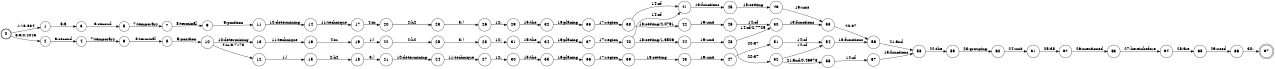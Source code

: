 digraph FST {
rankdir = LR;
size = "8.5,11";
label = "";
center = 1;
orientation = Portrait;
ranksep = "0.4";
nodesep = "0.25";
0 [label = "0", shape = circle, style = bold, fontsize = 14]
	0 -> 1 [label = "1:(/3.834", fontsize = 14];
	0 -> 2 [label = "5:a/0.4043", fontsize = 14];
1 [label = "1", shape = circle, style = solid, fontsize = 14]
	1 -> 3 [label = "5:a", fontsize = 14];
2 [label = "2", shape = circle, style = solid, fontsize = 14]
	2 -> 4 [label = "6:second", fontsize = 14];
3 [label = "3", shape = circle, style = solid, fontsize = 14]
	3 -> 5 [label = "6:second", fontsize = 14];
4 [label = "4", shape = circle, style = solid, fontsize = 14]
	4 -> 6 [label = "7:temporary", fontsize = 14];
5 [label = "5", shape = circle, style = solid, fontsize = 14]
	5 -> 7 [label = "7:temporary", fontsize = 14];
6 [label = "6", shape = circle, style = solid, fontsize = 14]
	6 -> 8 [label = "8:terminal", fontsize = 14];
7 [label = "7", shape = circle, style = solid, fontsize = 14]
	7 -> 9 [label = "8:terminal", fontsize = 14];
8 [label = "8", shape = circle, style = solid, fontsize = 14]
	8 -> 10 [label = "9:position", fontsize = 14];
9 [label = "9", shape = circle, style = solid, fontsize = 14]
	9 -> 11 [label = "9:position", fontsize = 14];
10 [label = "10", shape = circle, style = solid, fontsize = 14]
	10 -> 12 [label = "4:in/3.7178", fontsize = 14];
	10 -> 13 [label = "10:determining", fontsize = 14];
11 [label = "11", shape = circle, style = solid, fontsize = 14]
	11 -> 14 [label = "10:determining", fontsize = 14];
12 [label = "12", shape = circle, style = solid, fontsize = 14]
	12 -> 15 [label = "1:(", fontsize = 14];
13 [label = "13", shape = circle, style = solid, fontsize = 14]
	13 -> 16 [label = "11:technique", fontsize = 14];
14 [label = "14", shape = circle, style = solid, fontsize = 14]
	14 -> 17 [label = "11:technique", fontsize = 14];
15 [label = "15", shape = circle, style = solid, fontsize = 14]
	15 -> 18 [label = "2:h2", fontsize = 14];
16 [label = "16", shape = circle, style = solid, fontsize = 14]
	16 -> 19 [label = "4:in", fontsize = 14];
17 [label = "17", shape = circle, style = solid, fontsize = 14]
	17 -> 20 [label = "4:in", fontsize = 14];
18 [label = "18", shape = circle, style = solid, fontsize = 14]
	18 -> 21 [label = "3:)", fontsize = 14];
19 [label = "19", shape = circle, style = solid, fontsize = 14]
	19 -> 22 [label = "1:(", fontsize = 14];
20 [label = "20", shape = circle, style = solid, fontsize = 14]
	20 -> 23 [label = "2:h2", fontsize = 14];
21 [label = "21", shape = circle, style = solid, fontsize = 14]
	21 -> 24 [label = "10:determining", fontsize = 14];
22 [label = "22", shape = circle, style = solid, fontsize = 14]
	22 -> 25 [label = "2:h2", fontsize = 14];
23 [label = "23", shape = circle, style = solid, fontsize = 14]
	23 -> 26 [label = "3:)", fontsize = 14];
24 [label = "24", shape = circle, style = solid, fontsize = 14]
	24 -> 27 [label = "11:technique", fontsize = 14];
25 [label = "25", shape = circle, style = solid, fontsize = 14]
	25 -> 28 [label = "3:)", fontsize = 14];
26 [label = "26", shape = circle, style = solid, fontsize = 14]
	26 -> 29 [label = "12:,", fontsize = 14];
27 [label = "27", shape = circle, style = solid, fontsize = 14]
	27 -> 30 [label = "12:,", fontsize = 14];
28 [label = "28", shape = circle, style = solid, fontsize = 14]
	28 -> 31 [label = "12:,", fontsize = 14];
29 [label = "29", shape = circle, style = solid, fontsize = 14]
	29 -> 32 [label = "15:the", fontsize = 14];
30 [label = "30", shape = circle, style = solid, fontsize = 14]
	30 -> 33 [label = "15:the", fontsize = 14];
31 [label = "31", shape = circle, style = solid, fontsize = 14]
	31 -> 34 [label = "15:the", fontsize = 14];
32 [label = "32", shape = circle, style = solid, fontsize = 14]
	32 -> 35 [label = "16:placing", fontsize = 14];
33 [label = "33", shape = circle, style = solid, fontsize = 14]
	33 -> 36 [label = "16:placing", fontsize = 14];
34 [label = "34", shape = circle, style = solid, fontsize = 14]
	34 -> 37 [label = "16:placing", fontsize = 14];
35 [label = "35", shape = circle, style = solid, fontsize = 14]
	35 -> 38 [label = "17:region", fontsize = 14];
36 [label = "36", shape = circle, style = solid, fontsize = 14]
	36 -> 39 [label = "17:region", fontsize = 14];
37 [label = "37", shape = circle, style = solid, fontsize = 14]
	37 -> 40 [label = "17:region", fontsize = 14];
38 [label = "38", shape = circle, style = solid, fontsize = 14]
	38 -> 41 [label = "14:of", fontsize = 14];
	38 -> 42 [label = "18:setting/2.0791", fontsize = 14];
39 [label = "39", shape = circle, style = solid, fontsize = 14]
	39 -> 43 [label = "18:setting", fontsize = 14];
40 [label = "40", shape = circle, style = solid, fontsize = 14]
	40 -> 41 [label = "14:of", fontsize = 14];
	40 -> 44 [label = "18:setting/1.3506", fontsize = 14];
41 [label = "41", shape = circle, style = solid, fontsize = 14]
	41 -> 45 [label = "13:functions", fontsize = 14];
42 [label = "42", shape = circle, style = solid, fontsize = 14]
	42 -> 46 [label = "19:unit", fontsize = 14];
43 [label = "43", shape = circle, style = solid, fontsize = 14]
	43 -> 47 [label = "19:unit", fontsize = 14];
44 [label = "44", shape = circle, style = solid, fontsize = 14]
	44 -> 48 [label = "19:unit", fontsize = 14];
45 [label = "45", shape = circle, style = solid, fontsize = 14]
	45 -> 49 [label = "18:setting", fontsize = 14];
46 [label = "46", shape = circle, style = solid, fontsize = 14]
	46 -> 50 [label = "14:of", fontsize = 14];
47 [label = "47", shape = circle, style = solid, fontsize = 14]
	47 -> 51 [label = "20:37", fontsize = 14];
48 [label = "48", shape = circle, style = solid, fontsize = 14]
	48 -> 50 [label = "14:of/2.7725", fontsize = 14];
	48 -> 52 [label = "20:37", fontsize = 14];
49 [label = "49", shape = circle, style = solid, fontsize = 14]
	49 -> 53 [label = "19:unit", fontsize = 14];
50 [label = "50", shape = circle, style = solid, fontsize = 14]
	50 -> 53 [label = "13:functions", fontsize = 14];
51 [label = "51", shape = circle, style = solid, fontsize = 14]
	51 -> 54 [label = "14:of", fontsize = 14];
52 [label = "52", shape = circle, style = solid, fontsize = 14]
	52 -> 54 [label = "14:of", fontsize = 14];
	52 -> 55 [label = "21:and/0.46973", fontsize = 14];
53 [label = "53", shape = circle, style = solid, fontsize = 14]
	53 -> 56 [label = "20:37", fontsize = 14];
54 [label = "54", shape = circle, style = solid, fontsize = 14]
	54 -> 56 [label = "13:functions", fontsize = 14];
55 [label = "55", shape = circle, style = solid, fontsize = 14]
	55 -> 57 [label = "14:of", fontsize = 14];
56 [label = "56", shape = circle, style = solid, fontsize = 14]
	56 -> 58 [label = "21:and", fontsize = 14];
57 [label = "57", shape = circle, style = solid, fontsize = 14]
	57 -> 58 [label = "13:functions", fontsize = 14];
58 [label = "58", shape = circle, style = solid, fontsize = 14]
	58 -> 59 [label = "22:the", fontsize = 14];
59 [label = "59", shape = circle, style = solid, fontsize = 14]
	59 -> 60 [label = "23:grouping", fontsize = 14];
60 [label = "60", shape = circle, style = solid, fontsize = 14]
	60 -> 61 [label = "24:unit", fontsize = 14];
61 [label = "61", shape = circle, style = solid, fontsize = 14]
	61 -> 62 [label = "25:38", fontsize = 14];
62 [label = "62", shape = circle, style = solid, fontsize = 14]
	62 -> 63 [label = "26:mentioned", fontsize = 14];
63 [label = "63", shape = circle, style = solid, fontsize = 14]
	63 -> 64 [label = "27:hereinbefore", fontsize = 14];
64 [label = "64", shape = circle, style = solid, fontsize = 14]
	64 -> 65 [label = "28:are", fontsize = 14];
65 [label = "65", shape = circle, style = solid, fontsize = 14]
	65 -> 66 [label = "29:used", fontsize = 14];
66 [label = "66", shape = circle, style = solid, fontsize = 14]
	66 -> 67 [label = "30:.", fontsize = 14];
67 [label = "67", shape = doublecircle, style = solid, fontsize = 14]
}
